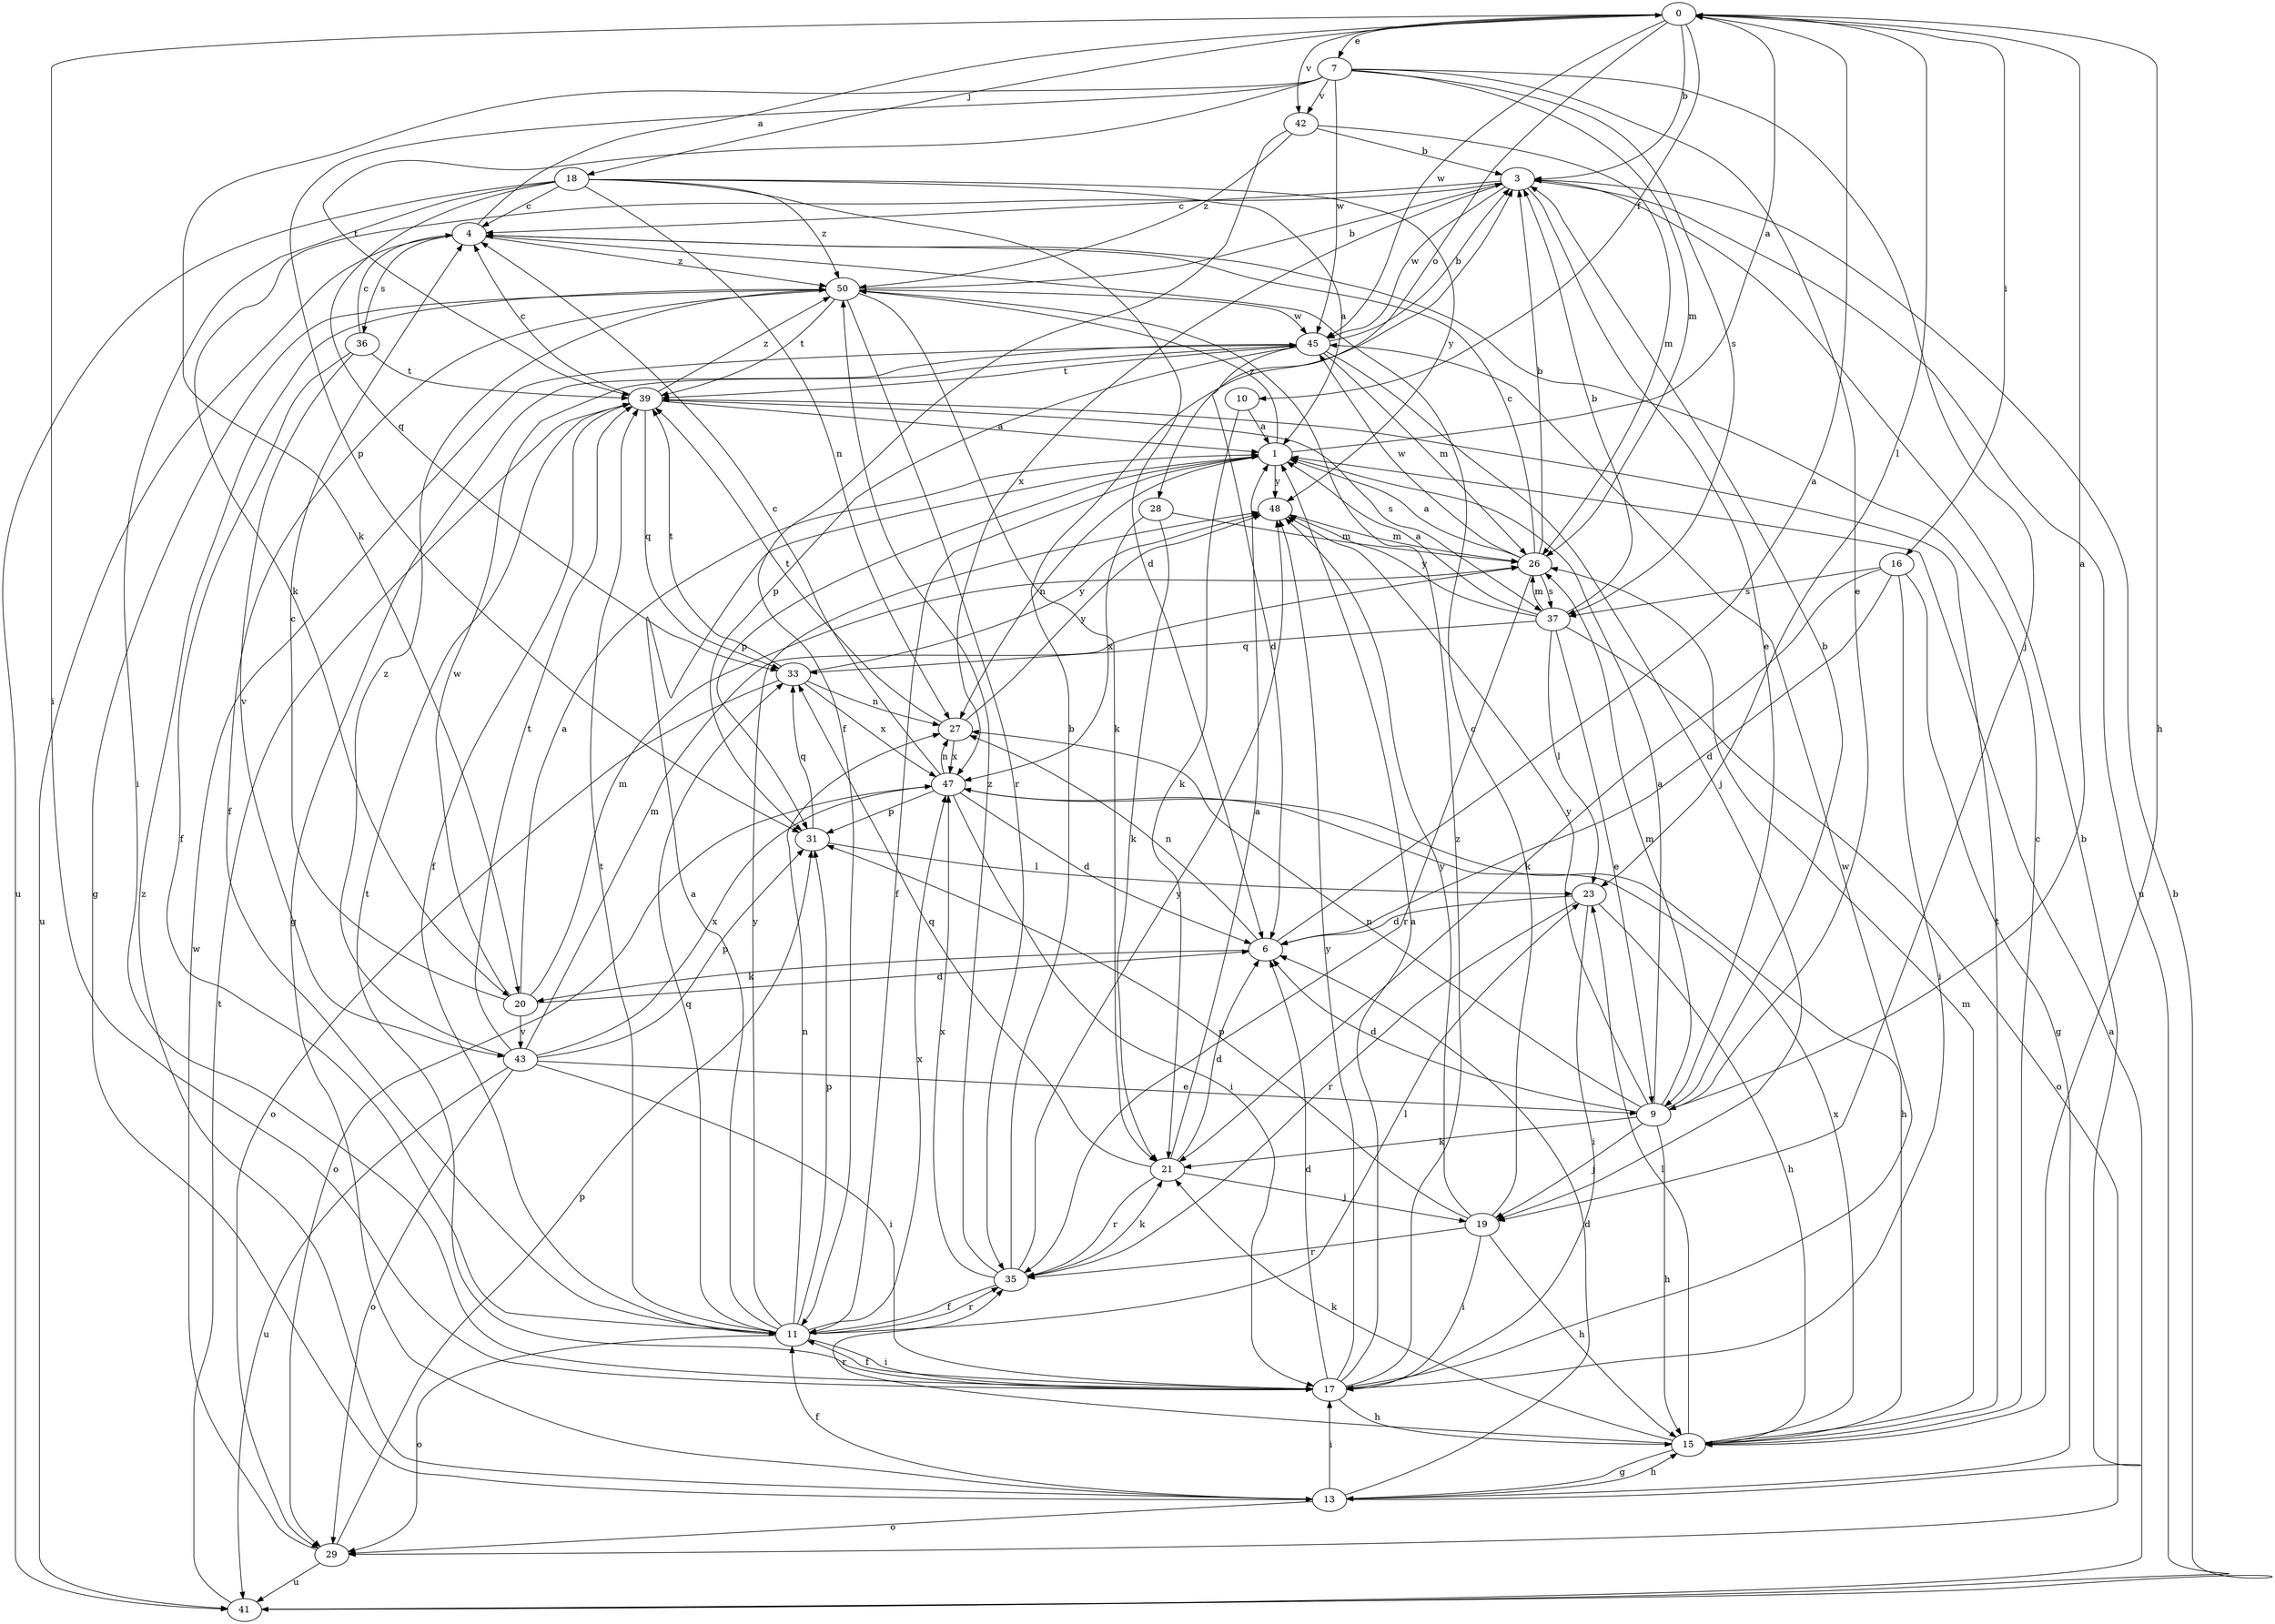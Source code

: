 strict digraph  {
0;
1;
3;
4;
6;
7;
9;
10;
11;
13;
15;
16;
17;
18;
19;
20;
21;
23;
26;
27;
28;
29;
31;
33;
35;
36;
37;
39;
41;
42;
43;
45;
47;
48;
50;
0 -> 3  [label=b];
0 -> 7  [label=e];
0 -> 10  [label=f];
0 -> 15  [label=h];
0 -> 16  [label=i];
0 -> 17  [label=i];
0 -> 18  [label=j];
0 -> 23  [label=l];
0 -> 28  [label=o];
0 -> 42  [label=v];
0 -> 45  [label=w];
1 -> 0  [label=a];
1 -> 11  [label=f];
1 -> 27  [label=n];
1 -> 31  [label=p];
1 -> 48  [label=y];
1 -> 50  [label=z];
3 -> 4  [label=c];
3 -> 9  [label=e];
3 -> 20  [label=k];
3 -> 41  [label=u];
3 -> 45  [label=w];
3 -> 47  [label=x];
4 -> 0  [label=a];
4 -> 36  [label=s];
4 -> 41  [label=u];
4 -> 50  [label=z];
6 -> 0  [label=a];
6 -> 20  [label=k];
6 -> 27  [label=n];
7 -> 9  [label=e];
7 -> 19  [label=j];
7 -> 20  [label=k];
7 -> 26  [label=m];
7 -> 31  [label=p];
7 -> 37  [label=s];
7 -> 39  [label=t];
7 -> 42  [label=v];
7 -> 45  [label=w];
9 -> 0  [label=a];
9 -> 1  [label=a];
9 -> 3  [label=b];
9 -> 6  [label=d];
9 -> 15  [label=h];
9 -> 19  [label=j];
9 -> 21  [label=k];
9 -> 26  [label=m];
9 -> 27  [label=n];
9 -> 48  [label=y];
10 -> 1  [label=a];
10 -> 21  [label=k];
11 -> 1  [label=a];
11 -> 17  [label=i];
11 -> 23  [label=l];
11 -> 27  [label=n];
11 -> 29  [label=o];
11 -> 31  [label=p];
11 -> 33  [label=q];
11 -> 35  [label=r];
11 -> 39  [label=t];
11 -> 47  [label=x];
11 -> 48  [label=y];
13 -> 3  [label=b];
13 -> 6  [label=d];
13 -> 11  [label=f];
13 -> 15  [label=h];
13 -> 17  [label=i];
13 -> 29  [label=o];
13 -> 50  [label=z];
15 -> 4  [label=c];
15 -> 13  [label=g];
15 -> 21  [label=k];
15 -> 23  [label=l];
15 -> 26  [label=m];
15 -> 35  [label=r];
15 -> 39  [label=t];
15 -> 47  [label=x];
16 -> 6  [label=d];
16 -> 13  [label=g];
16 -> 17  [label=i];
16 -> 21  [label=k];
16 -> 37  [label=s];
17 -> 1  [label=a];
17 -> 6  [label=d];
17 -> 11  [label=f];
17 -> 15  [label=h];
17 -> 39  [label=t];
17 -> 45  [label=w];
17 -> 48  [label=y];
17 -> 50  [label=z];
18 -> 1  [label=a];
18 -> 4  [label=c];
18 -> 6  [label=d];
18 -> 17  [label=i];
18 -> 27  [label=n];
18 -> 33  [label=q];
18 -> 41  [label=u];
18 -> 48  [label=y];
18 -> 50  [label=z];
19 -> 4  [label=c];
19 -> 15  [label=h];
19 -> 17  [label=i];
19 -> 31  [label=p];
19 -> 35  [label=r];
19 -> 48  [label=y];
20 -> 1  [label=a];
20 -> 4  [label=c];
20 -> 6  [label=d];
20 -> 26  [label=m];
20 -> 43  [label=v];
20 -> 45  [label=w];
21 -> 1  [label=a];
21 -> 6  [label=d];
21 -> 19  [label=j];
21 -> 33  [label=q];
21 -> 35  [label=r];
23 -> 6  [label=d];
23 -> 15  [label=h];
23 -> 17  [label=i];
23 -> 35  [label=r];
26 -> 1  [label=a];
26 -> 3  [label=b];
26 -> 4  [label=c];
26 -> 35  [label=r];
26 -> 37  [label=s];
26 -> 45  [label=w];
27 -> 39  [label=t];
27 -> 47  [label=x];
27 -> 48  [label=y];
28 -> 21  [label=k];
28 -> 26  [label=m];
28 -> 47  [label=x];
29 -> 31  [label=p];
29 -> 41  [label=u];
29 -> 45  [label=w];
31 -> 23  [label=l];
31 -> 33  [label=q];
33 -> 27  [label=n];
33 -> 29  [label=o];
33 -> 39  [label=t];
33 -> 47  [label=x];
33 -> 48  [label=y];
35 -> 3  [label=b];
35 -> 11  [label=f];
35 -> 21  [label=k];
35 -> 47  [label=x];
35 -> 48  [label=y];
35 -> 50  [label=z];
36 -> 4  [label=c];
36 -> 11  [label=f];
36 -> 39  [label=t];
36 -> 43  [label=v];
37 -> 1  [label=a];
37 -> 3  [label=b];
37 -> 9  [label=e];
37 -> 23  [label=l];
37 -> 26  [label=m];
37 -> 29  [label=o];
37 -> 33  [label=q];
37 -> 48  [label=y];
39 -> 1  [label=a];
39 -> 4  [label=c];
39 -> 11  [label=f];
39 -> 33  [label=q];
39 -> 37  [label=s];
39 -> 50  [label=z];
41 -> 1  [label=a];
41 -> 3  [label=b];
41 -> 39  [label=t];
42 -> 3  [label=b];
42 -> 11  [label=f];
42 -> 26  [label=m];
42 -> 50  [label=z];
43 -> 9  [label=e];
43 -> 17  [label=i];
43 -> 26  [label=m];
43 -> 29  [label=o];
43 -> 31  [label=p];
43 -> 39  [label=t];
43 -> 41  [label=u];
43 -> 47  [label=x];
43 -> 50  [label=z];
45 -> 3  [label=b];
45 -> 6  [label=d];
45 -> 13  [label=g];
45 -> 19  [label=j];
45 -> 26  [label=m];
45 -> 31  [label=p];
45 -> 39  [label=t];
47 -> 4  [label=c];
47 -> 6  [label=d];
47 -> 15  [label=h];
47 -> 17  [label=i];
47 -> 27  [label=n];
47 -> 29  [label=o];
47 -> 31  [label=p];
48 -> 26  [label=m];
50 -> 3  [label=b];
50 -> 11  [label=f];
50 -> 13  [label=g];
50 -> 21  [label=k];
50 -> 35  [label=r];
50 -> 39  [label=t];
50 -> 45  [label=w];
}
